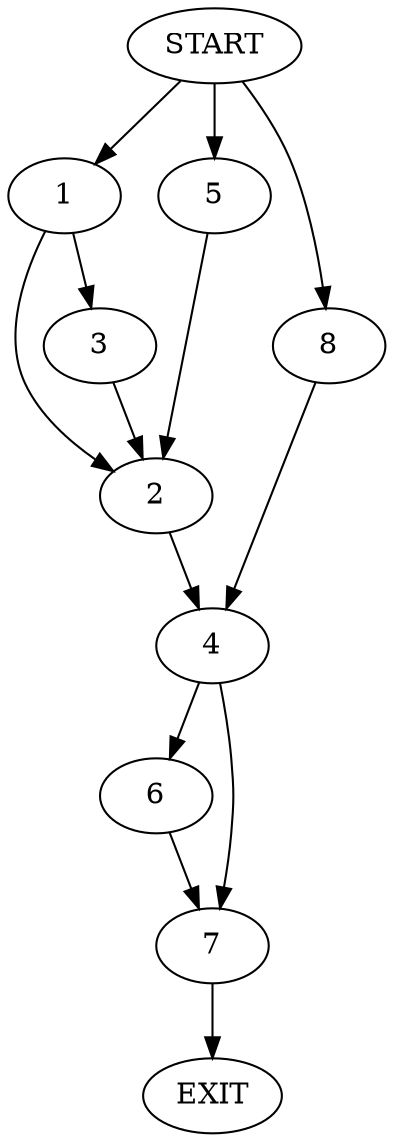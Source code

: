 digraph {
0 [label="START"]
9 [label="EXIT"]
0 -> 1
1 -> 2
1 -> 3
3 -> 2
2 -> 4
0 -> 5
5 -> 2
4 -> 6
4 -> 7
0 -> 8
8 -> 4
7 -> 9
6 -> 7
}
